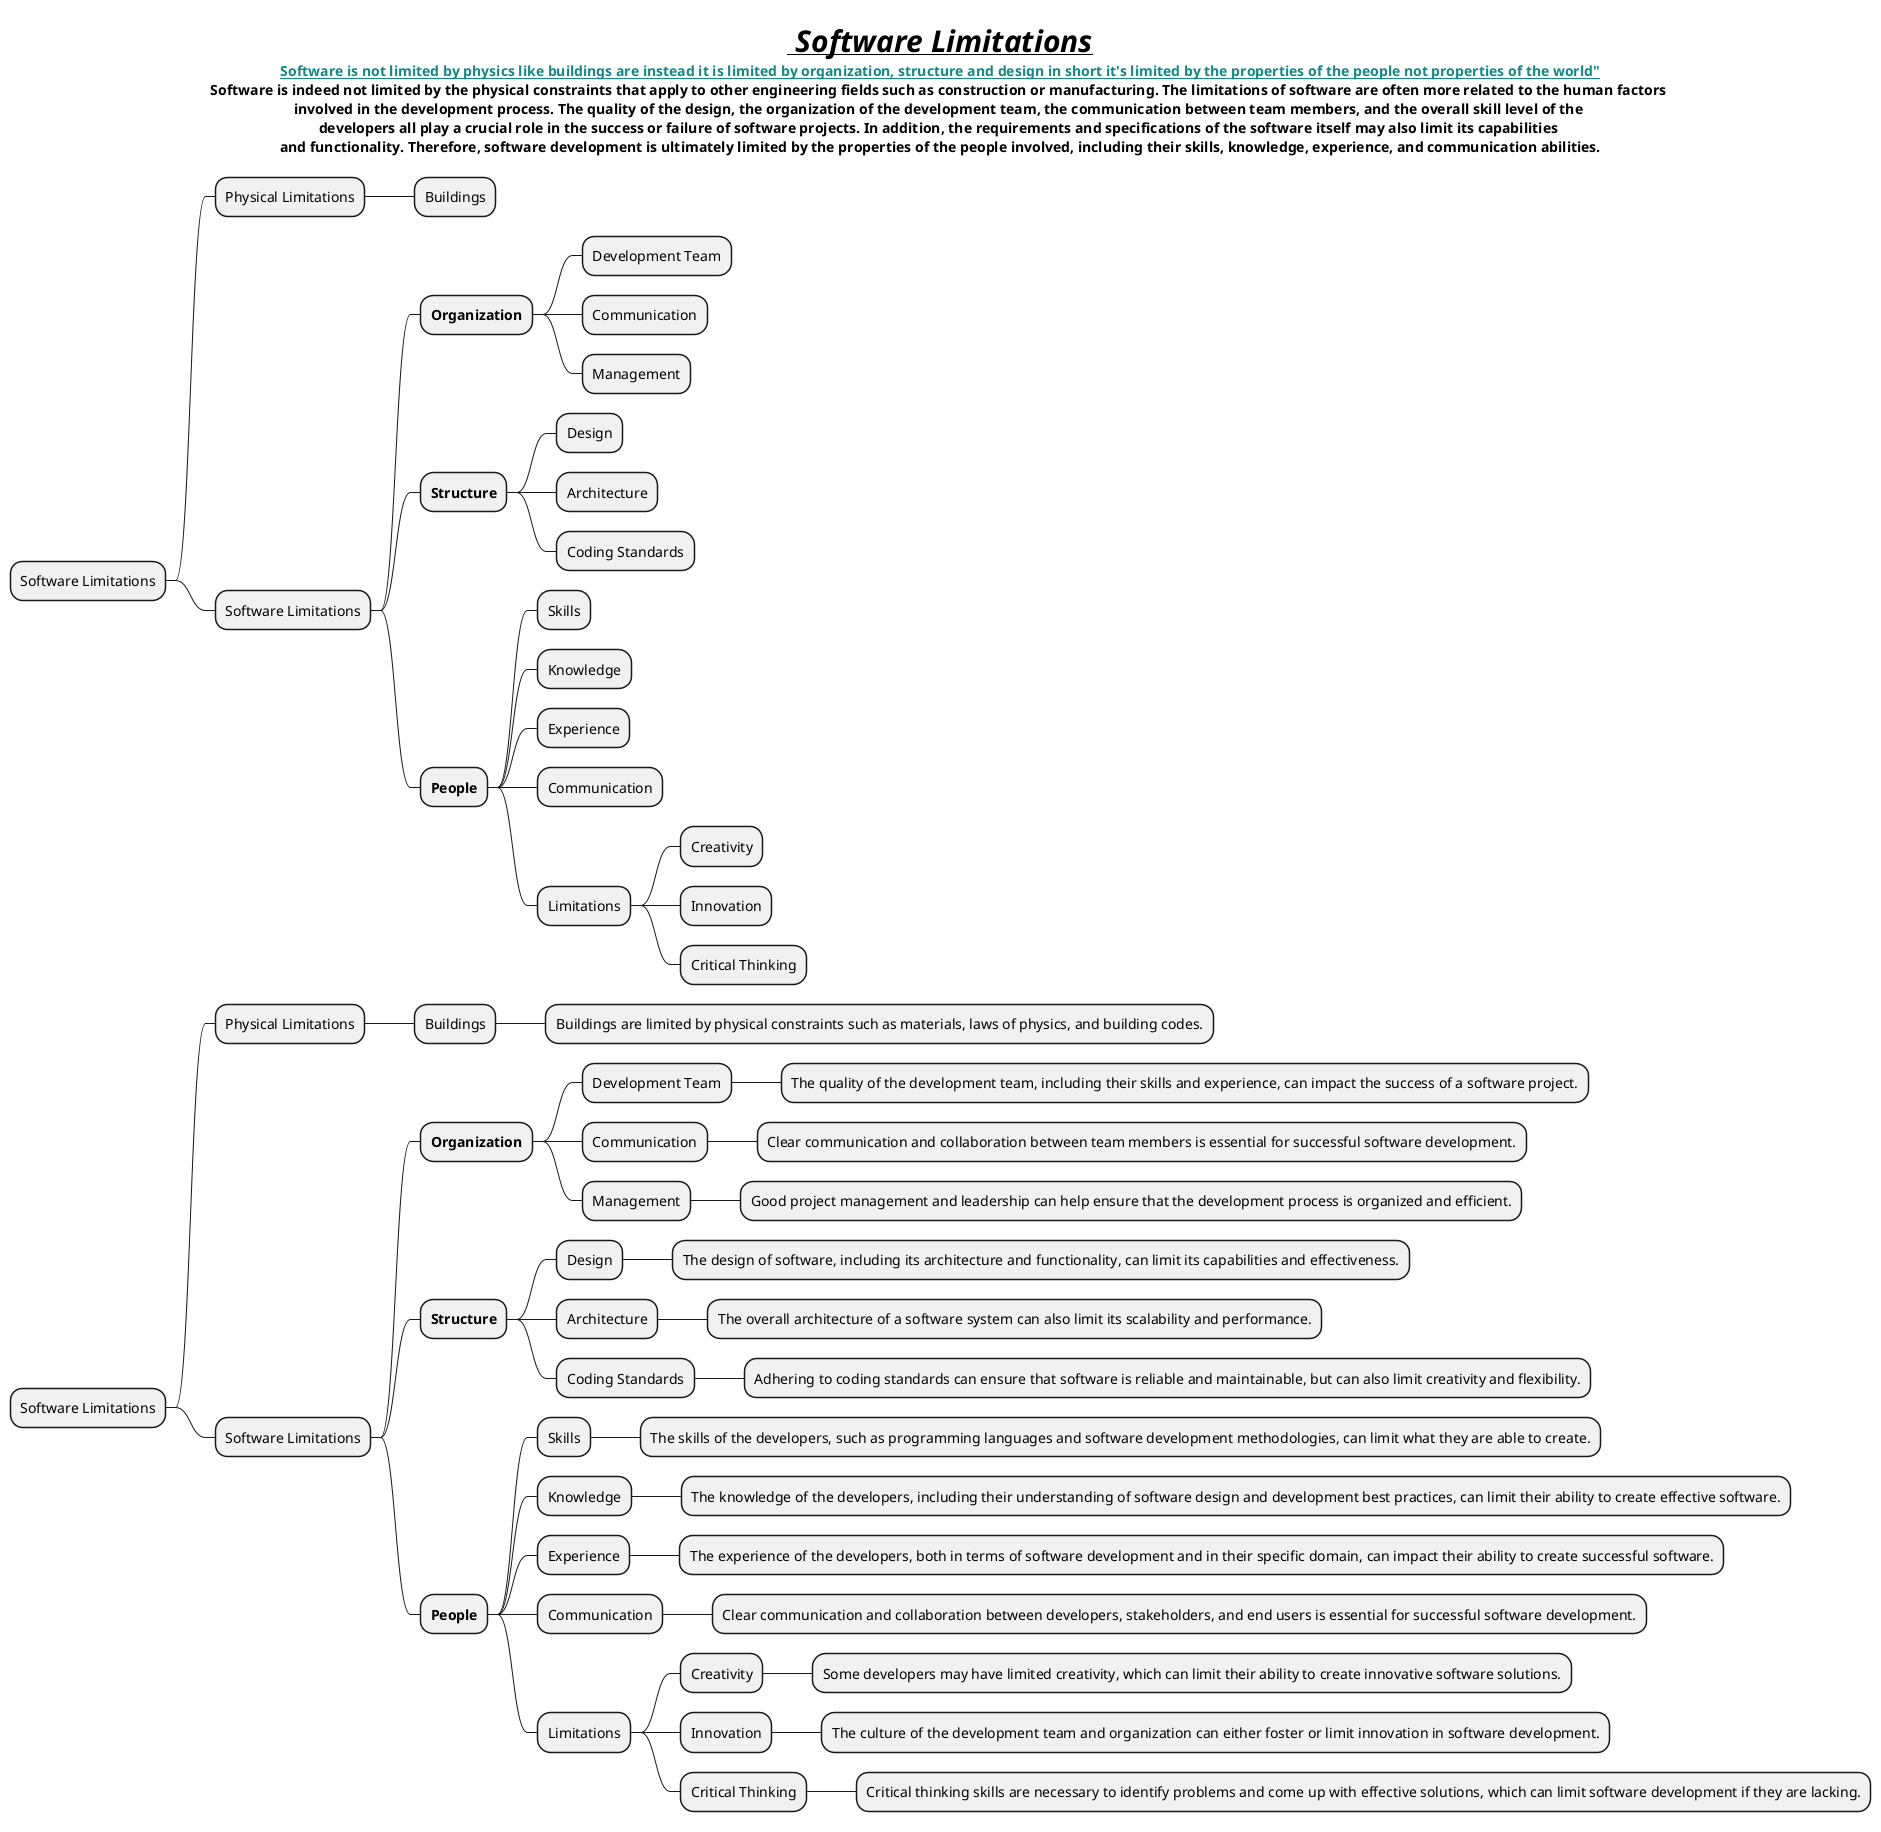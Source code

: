 @startmindmap

title =//**__ Software Limitations__**// \n<color #118888>**__Software is not limited by physics like buildings are instead it is limited by organization, structure and design in short it's limited by the properties of the people not properties of the world"__**</color>\nSoftware is indeed not limited by the physical constraints that apply to other engineering fields such as construction or manufacturing. The limitations of software are often more related to the human factors \ninvolved in the development process. The quality of the design, the organization of the development team, the communication between team members, and the overall skill level of the \ndevelopers all play a crucial role in the success or failure of software projects. In addition, the requirements and specifications of the software itself may also limit its capabilities \nand functionality. Therefore, software development is ultimately limited by the properties of the people involved, including their skills, knowledge, experience, and communication abilities.


* Software Limitations
** Physical Limitations
*** Buildings
** Software Limitations
*** **Organization**
**** Development Team
**** Communication
**** Management
*** **Structure**
**** Design
**** Architecture
**** Coding Standards
*** **People**
**** Skills
**** Knowledge
**** Experience
**** Communication
**** Limitations
***** Creativity
***** Innovation
***** Critical Thinking


* Software Limitations
** Physical Limitations
*** Buildings
**** Buildings are limited by physical constraints such as materials, laws of physics, and building codes.
** Software Limitations
*** **Organization**
**** Development Team
***** The quality of the development team, including their skills and experience, can impact the success of a software project.
**** Communication
***** Clear communication and collaboration between team members is essential for successful software development.
**** Management
***** Good project management and leadership can help ensure that the development process is organized and efficient.
*** **Structure**
**** Design
***** The design of software, including its architecture and functionality, can limit its capabilities and effectiveness.
**** Architecture
***** The overall architecture of a software system can also limit its scalability and performance.
**** Coding Standards
***** Adhering to coding standards can ensure that software is reliable and maintainable, but can also limit creativity and flexibility.
*** **People**
**** Skills
***** The skills of the developers, such as programming languages and software development methodologies, can limit what they are able to create.
**** Knowledge
***** The knowledge of the developers, including their understanding of software design and development best practices, can limit their ability to create effective software.
**** Experience
***** The experience of the developers, both in terms of software development and in their specific domain, can impact their ability to create successful software.
**** Communication
***** Clear communication and collaboration between developers, stakeholders, and end users is essential for successful software development.
**** Limitations
***** Creativity
****** Some developers may have limited creativity, which can limit their ability to create innovative software solutions.
***** Innovation
****** The culture of the development team and organization can either foster or limit innovation in software development.
***** Critical Thinking
****** Critical thinking skills are necessary to identify problems and come up with effective solutions, which can limit software development if they are lacking.
@endmindmap
